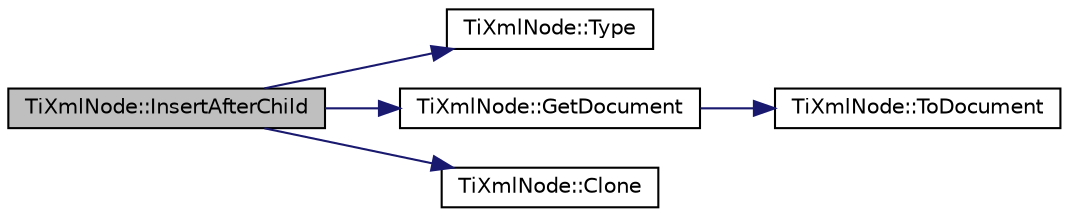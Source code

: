 digraph "TiXmlNode::InsertAfterChild"
{
  edge [fontname="Helvetica",fontsize="10",labelfontname="Helvetica",labelfontsize="10"];
  node [fontname="Helvetica",fontsize="10",shape=record];
  rankdir="LR";
  Node1 [label="TiXmlNode::InsertAfterChild",height=0.2,width=0.4,color="black", fillcolor="grey75", style="filled" fontcolor="black"];
  Node1 -> Node2 [color="midnightblue",fontsize="10",style="solid",fontname="Helvetica"];
  Node2 [label="TiXmlNode::Type",height=0.2,width=0.4,color="black", fillcolor="white", style="filled",URL="$d9/dca/class_ti_xml_node.html#a57b99d5c97d67a42b9752f5210a1ba5e"];
  Node1 -> Node3 [color="midnightblue",fontsize="10",style="solid",fontname="Helvetica"];
  Node3 [label="TiXmlNode::GetDocument",height=0.2,width=0.4,color="black", fillcolor="white", style="filled",URL="$d9/dca/class_ti_xml_node.html#aa66f4ebcd175204a168ed7c2d7b43071"];
  Node3 -> Node4 [color="midnightblue",fontsize="10",style="solid",fontname="Helvetica"];
  Node4 [label="TiXmlNode::ToDocument",height=0.2,width=0.4,color="black", fillcolor="white", style="filled",URL="$d9/dca/class_ti_xml_node.html#a8a4cda4b15c29f64cff419309aebed08",tooltip="Cast to a more defined type. Will return null if not of the requested type. "];
  Node1 -> Node5 [color="midnightblue",fontsize="10",style="solid",fontname="Helvetica"];
  Node5 [label="TiXmlNode::Clone",height=0.2,width=0.4,color="black", fillcolor="white", style="filled",URL="$d9/dca/class_ti_xml_node.html#a4508cc3a2d7a98e96a54cc09c37a78a4"];
}
